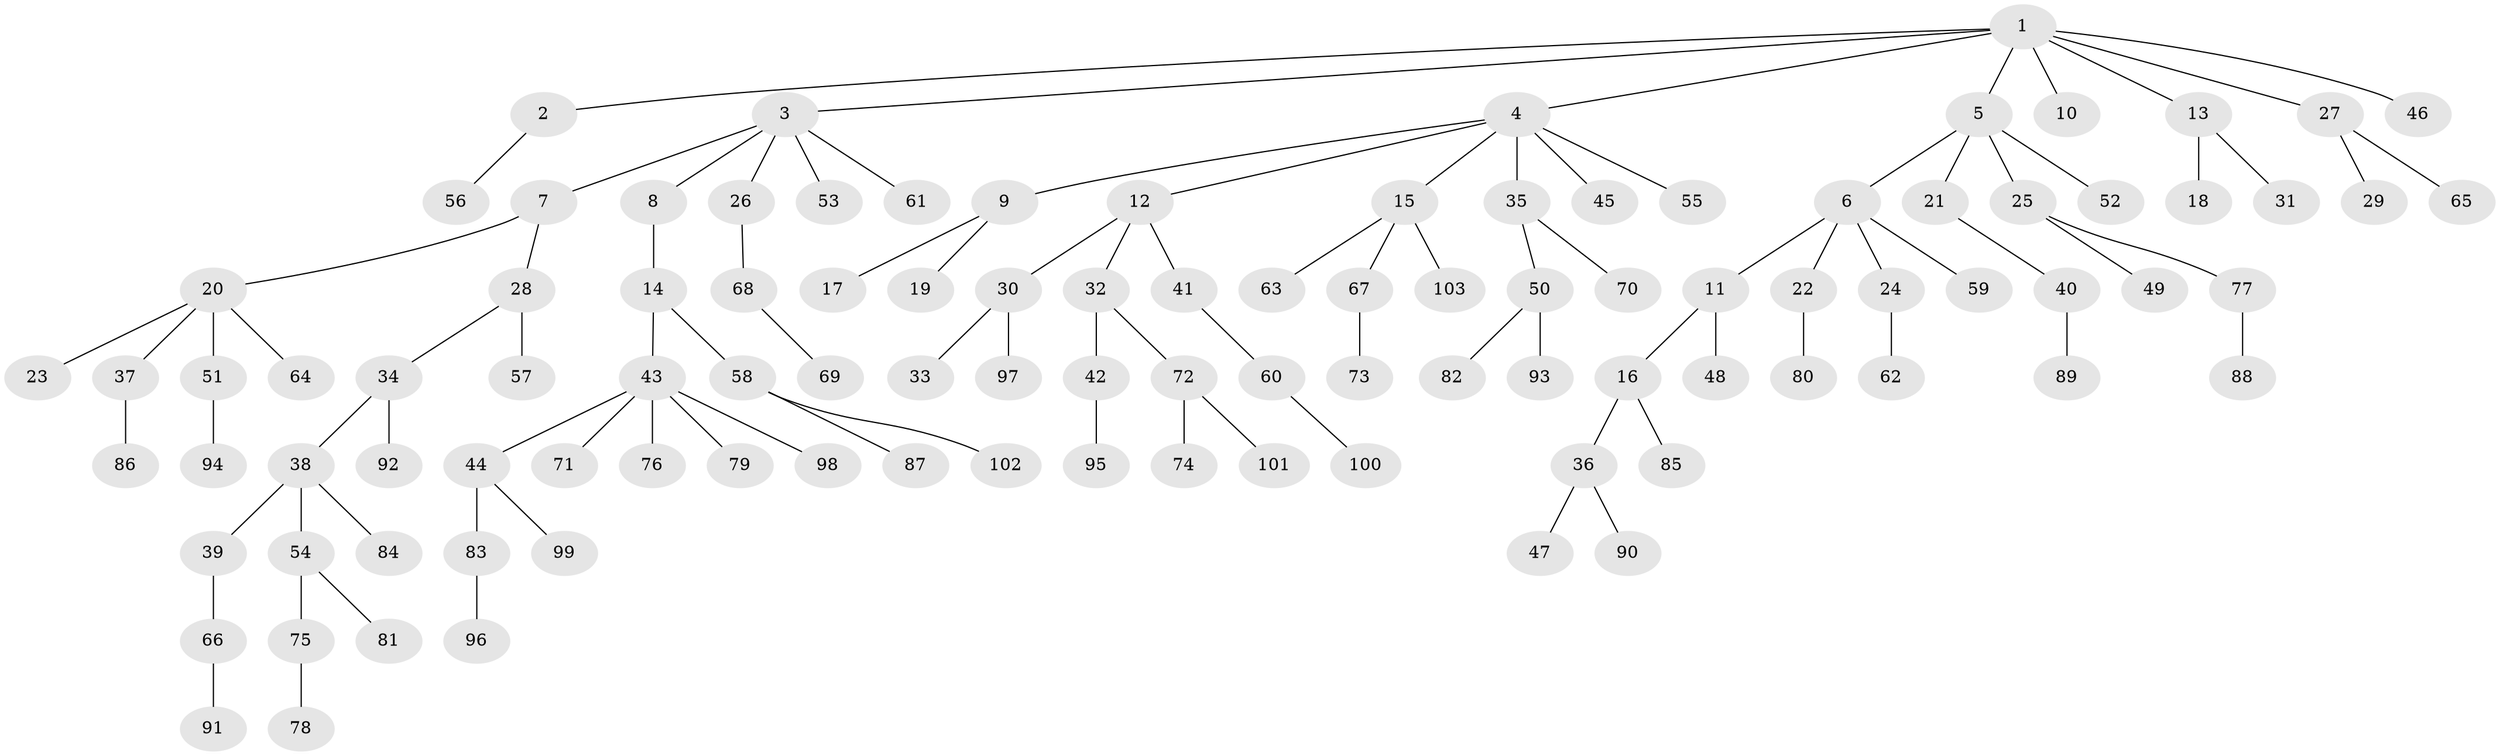 // coarse degree distribution, {7: 0.027777777777777776, 1: 0.5694444444444444, 6: 0.027777777777777776, 5: 0.041666666666666664, 2: 0.20833333333333334, 3: 0.08333333333333333, 4: 0.041666666666666664}
// Generated by graph-tools (version 1.1) at 2025/52/02/27/25 19:52:11]
// undirected, 103 vertices, 102 edges
graph export_dot {
graph [start="1"]
  node [color=gray90,style=filled];
  1;
  2;
  3;
  4;
  5;
  6;
  7;
  8;
  9;
  10;
  11;
  12;
  13;
  14;
  15;
  16;
  17;
  18;
  19;
  20;
  21;
  22;
  23;
  24;
  25;
  26;
  27;
  28;
  29;
  30;
  31;
  32;
  33;
  34;
  35;
  36;
  37;
  38;
  39;
  40;
  41;
  42;
  43;
  44;
  45;
  46;
  47;
  48;
  49;
  50;
  51;
  52;
  53;
  54;
  55;
  56;
  57;
  58;
  59;
  60;
  61;
  62;
  63;
  64;
  65;
  66;
  67;
  68;
  69;
  70;
  71;
  72;
  73;
  74;
  75;
  76;
  77;
  78;
  79;
  80;
  81;
  82;
  83;
  84;
  85;
  86;
  87;
  88;
  89;
  90;
  91;
  92;
  93;
  94;
  95;
  96;
  97;
  98;
  99;
  100;
  101;
  102;
  103;
  1 -- 2;
  1 -- 3;
  1 -- 4;
  1 -- 5;
  1 -- 10;
  1 -- 13;
  1 -- 27;
  1 -- 46;
  2 -- 56;
  3 -- 7;
  3 -- 8;
  3 -- 26;
  3 -- 53;
  3 -- 61;
  4 -- 9;
  4 -- 12;
  4 -- 15;
  4 -- 35;
  4 -- 45;
  4 -- 55;
  5 -- 6;
  5 -- 21;
  5 -- 25;
  5 -- 52;
  6 -- 11;
  6 -- 22;
  6 -- 24;
  6 -- 59;
  7 -- 20;
  7 -- 28;
  8 -- 14;
  9 -- 17;
  9 -- 19;
  11 -- 16;
  11 -- 48;
  12 -- 30;
  12 -- 32;
  12 -- 41;
  13 -- 18;
  13 -- 31;
  14 -- 43;
  14 -- 58;
  15 -- 63;
  15 -- 67;
  15 -- 103;
  16 -- 36;
  16 -- 85;
  20 -- 23;
  20 -- 37;
  20 -- 51;
  20 -- 64;
  21 -- 40;
  22 -- 80;
  24 -- 62;
  25 -- 49;
  25 -- 77;
  26 -- 68;
  27 -- 29;
  27 -- 65;
  28 -- 34;
  28 -- 57;
  30 -- 33;
  30 -- 97;
  32 -- 42;
  32 -- 72;
  34 -- 38;
  34 -- 92;
  35 -- 50;
  35 -- 70;
  36 -- 47;
  36 -- 90;
  37 -- 86;
  38 -- 39;
  38 -- 54;
  38 -- 84;
  39 -- 66;
  40 -- 89;
  41 -- 60;
  42 -- 95;
  43 -- 44;
  43 -- 71;
  43 -- 76;
  43 -- 79;
  43 -- 98;
  44 -- 83;
  44 -- 99;
  50 -- 82;
  50 -- 93;
  51 -- 94;
  54 -- 75;
  54 -- 81;
  58 -- 87;
  58 -- 102;
  60 -- 100;
  66 -- 91;
  67 -- 73;
  68 -- 69;
  72 -- 74;
  72 -- 101;
  75 -- 78;
  77 -- 88;
  83 -- 96;
}
